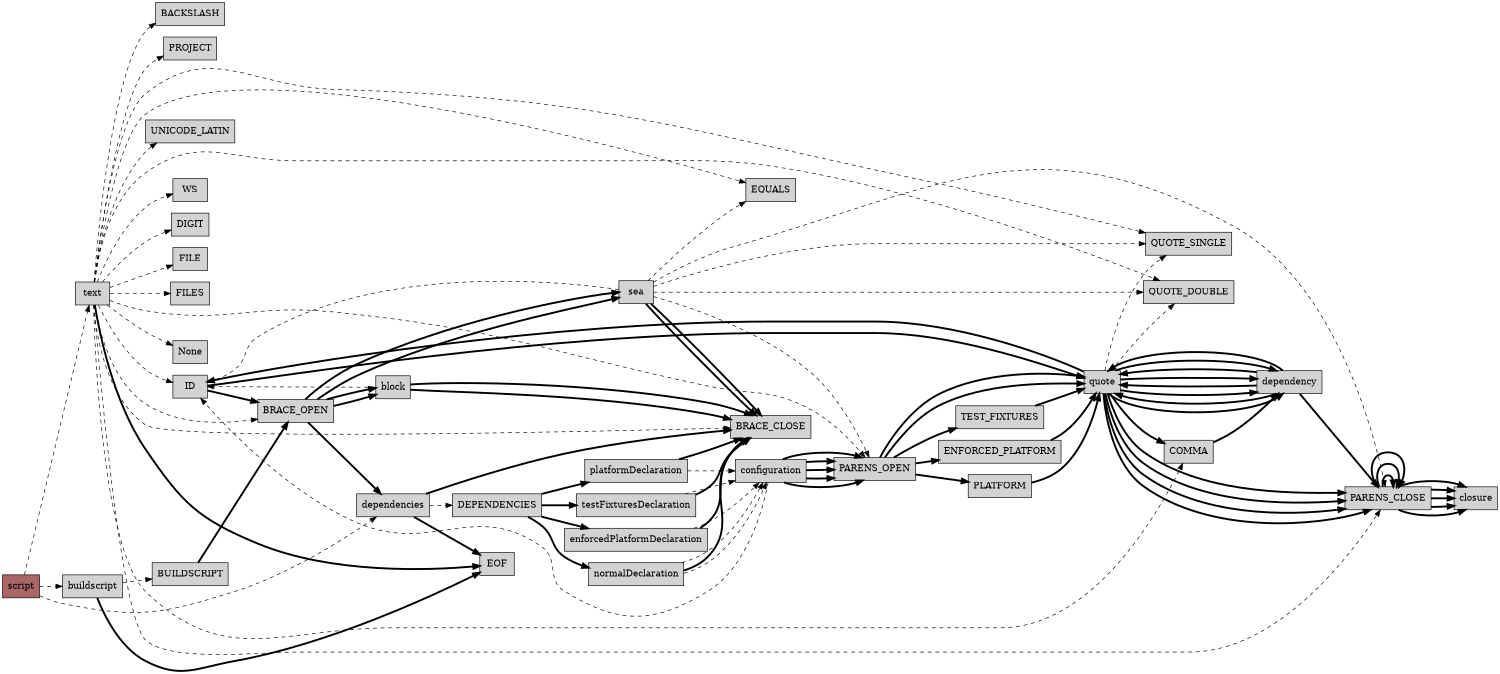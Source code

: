 digraph G {
            graph [size="10,10"];      
            graph [dpi=800]; // 设置分辨率为300 DPI
            rankdir=LR; // 从左到右排列
            node [style=filled];
            node [shape=box]; // 节点形状为方框
            script -> text [style=dashed];
text -> EOF [penwidth=3.0];
text -> UNICODE_LATIN [style=dashed];
text -> ID [style=dashed];
text -> WS [style=dashed];
text -> DIGIT [style=dashed];
text -> FILE [style=dashed];
text -> FILES [style=dashed];
text -> EQUALS [style=dashed];
text -> None [style=dashed];
text -> QUOTE_SINGLE [style=dashed];
text -> QUOTE_DOUBLE [style=dashed];
text -> BRACE_OPEN [style=dashed];
text -> BRACE_CLOSE [style=dashed];
text -> PARENS_OPEN [style=dashed];
text -> PARENS_CLOSE [style=dashed];
text -> BACKSLASH [style=dashed];
text -> PROJECT [style=dashed];
text -> COMMA [style=dashed];
script -> dependencies [style=dashed];
dependencies -> EOF [penwidth=3.0];
dependencies -> DEPENDENCIES [style=dashed];
DEPENDENCIES -> normalDeclaration [penwidth=3.0];
normalDeclaration -> BRACE_CLOSE [penwidth=3.0];
normalDeclaration -> configuration [style=dashed];
configuration -> PARENS_OPEN [penwidth=3.0];
PARENS_OPEN -> quote [penwidth=3.0];
quote -> dependency [penwidth=3.0];
dependency -> quote [penwidth=3.0];
dependency -> PARENS_CLOSE [penwidth=3.0];
PARENS_CLOSE -> closure [penwidth=3.0];
PARENS_CLOSE -> closure [penwidth=3.0];
quote -> PARENS_CLOSE [penwidth=3.0];
quote -> ID [penwidth=3.0];
ID -> quote [penwidth=3.0];
quote -> COMMA [penwidth=3.0];
COMMA -> dependency [penwidth=3.0];
quote -> QUOTE_SINGLE [style=dashed];
quote -> QUOTE_DOUBLE [style=dashed];
PARENS_OPEN -> quote [penwidth=3.0];
configuration -> PARENS_OPEN [penwidth=3.0];
configuration -> ID [style=dashed];
normalDeclaration -> configuration [style=dashed];
DEPENDENCIES -> testFixturesDeclaration [penwidth=3.0];
testFixturesDeclaration -> BRACE_CLOSE [penwidth=3.0];
testFixturesDeclaration -> configuration [style=dashed];
configuration -> PARENS_OPEN [penwidth=3.0];
PARENS_OPEN -> TEST_FIXTURES [penwidth=3.0];
TEST_FIXTURES -> quote [penwidth=3.0];
quote -> dependency [penwidth=3.0];
dependency -> quote [penwidth=3.0];
quote -> PARENS_CLOSE [penwidth=3.0];
PARENS_CLOSE -> PARENS_CLOSE [penwidth=3.0];
PARENS_CLOSE -> closure [penwidth=3.0];
DEPENDENCIES -> enforcedPlatformDeclaration [penwidth=3.0];
enforcedPlatformDeclaration -> BRACE_CLOSE [penwidth=3.0];
enforcedPlatformDeclaration -> configuration [style=dashed];
configuration -> PARENS_OPEN [penwidth=3.0];
PARENS_OPEN -> ENFORCED_PLATFORM [penwidth=3.0];
ENFORCED_PLATFORM -> quote [penwidth=3.0];
quote -> dependency [penwidth=3.0];
dependency -> quote [penwidth=3.0];
quote -> PARENS_CLOSE [penwidth=3.0];
PARENS_CLOSE -> PARENS_CLOSE [penwidth=3.0];
PARENS_CLOSE -> closure [penwidth=3.0];
DEPENDENCIES -> platformDeclaration [penwidth=3.0];
platformDeclaration -> BRACE_CLOSE [penwidth=3.0];
platformDeclaration -> configuration [style=dashed];
configuration -> PARENS_OPEN [penwidth=3.0];
PARENS_OPEN -> PLATFORM [penwidth=3.0];
PLATFORM -> quote [penwidth=3.0];
quote -> dependency [penwidth=3.0];
dependency -> quote [penwidth=3.0];
quote -> PARENS_CLOSE [penwidth=3.0];
PARENS_CLOSE -> PARENS_CLOSE [penwidth=3.0];
PARENS_CLOSE -> closure [penwidth=3.0];
script -> buildscript [style=dashed];
buildscript -> EOF [penwidth=3.0];
buildscript -> BUILDSCRIPT [style=dashed];
BUILDSCRIPT -> BRACE_OPEN [penwidth=3.0];
BRACE_OPEN -> dependencies [penwidth=3.0];
dependencies -> BRACE_CLOSE [penwidth=3.0];
BRACE_OPEN -> block [penwidth=3.0];
block -> BRACE_CLOSE [penwidth=3.0];
block -> BRACE_CLOSE [penwidth=3.0];
block -> ID [style=dashed];
ID -> BRACE_OPEN [penwidth=3.0];
BRACE_OPEN -> block [penwidth=3.0];
BRACE_OPEN -> sea [penwidth=3.0];
sea -> BRACE_CLOSE [penwidth=3.0];
BRACE_OPEN -> sea [penwidth=3.0];
sea -> BRACE_CLOSE [penwidth=3.0];
sea -> ID [style=dashed];
sea -> EQUALS [style=dashed];
sea -> QUOTE_SINGLE [style=dashed];
sea -> QUOTE_DOUBLE [style=dashed];
sea -> PARENS_OPEN [style=dashed];
sea -> PARENS_CLOSE [style=dashed];
script [fillcolor="#aa6666"];
}